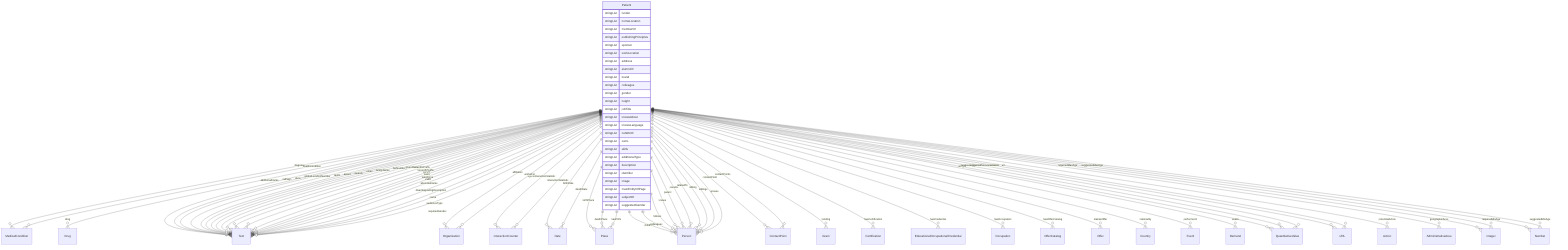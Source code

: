 erDiagram
Patient {
    stringList funder  
    stringList homeLocation  
    stringList memberOf  
    stringList publishingPrinciples  
    stringList sponsor  
    stringList workLocation  
    stringList address  
    stringList alumniOf  
    stringList brand  
    stringList colleague  
    stringList gender  
    stringList height  
    stringList jobTitle  
    stringList knowsAbout  
    stringList knowsLanguage  
    stringList netWorth  
    stringList owns  
    stringList skills  
    stringList additionalType  
    stringList description  
    stringList identifier  
    stringList image  
    stringList mainEntityOfPage  
    stringList subjectOf  
    stringList suggestedGender  
}

Patient ||--}o MedicalCondition : "diagnosis"
Patient ||--}o Drug : "drug"
Patient ||--}o MedicalCondition : "healthCondition"
Patient ||--}o Text : "additionalName"
Patient ||--}o Organization : "affiliation"
Patient ||--}o Text : "callSign"
Patient ||--}o Text : "duns"
Patient ||--}o Text : "globalLocationNumber"
Patient ||--}o Text : "taxID"
Patient ||--}o InteractionCounter : "agentInteractionStatistic"
Patient ||--}o Text : "award"
Patient ||--}o Text : "awards"
Patient ||--}o Date : "birthDate"
Patient ||--}o Place : "birthPlace"
Patient ||--}o Person : "children"
Patient ||--}o Person : "colleagues"
Patient ||--}o ContactPoint : "contactPoint"
Patient ||--}o ContactPoint : "contactPoints"
Patient ||--}o Date : "deathDate"
Patient ||--}o Place : "deathPlace"
Patient ||--}o Text : "email"
Patient ||--}o Text : "familyName"
Patient ||--}o Text : "faxNumber"
Patient ||--}o Person : "follows"
Patient ||--}o Grant : "funding"
Patient ||--}o Text : "givenName"
Patient ||--}o Certification : "hasCertification"
Patient ||--}o EducationalOccupationalCredential : "hasCredential"
Patient ||--}o Occupation : "hasOccupation"
Patient ||--}o OfferCatalog : "hasOfferCatalog"
Patient ||--}o Place : "hasPOS"
Patient ||--}o Text : "honorificPrefix"
Patient ||--}o Text : "honorificSuffix"
Patient ||--}o InteractionCounter : "interactionStatistic"
Patient ||--}o Text : "isicV4"
Patient ||--}o Person : "knows"
Patient ||--}o Offer : "makesOffer"
Patient ||--}o Text : "naics"
Patient ||--}o Country : "nationality"
Patient ||--}o Person : "parent"
Patient ||--}o Person : "parents"
Patient ||--}o Event : "performerIn"
Patient ||--}o Person : "relatedTo"
Patient ||--}o Demand : "seeks"
Patient ||--}o Person : "sibling"
Patient ||--}o Person : "siblings"
Patient ||--}o Person : "spouse"
Patient ||--}o Text : "telephone"
Patient ||--}o Text : "vatID"
Patient ||--}o QuantitativeValue : "weight"
Patient ||--}o Organization : "worksFor"
Patient ||--}o Text : "alternateName"
Patient ||--}o Text : "disambiguatingDescription"
Patient ||--}o Text : "name"
Patient ||--}o URL : "sameAs"
Patient ||--}o Action : "potentialAction"
Patient ||--}o URL : "url"
Patient ||--}o Text : "audienceType"
Patient ||--}o AdministrativeArea : "geographicArea"
Patient ||--}o Text : "requiredGender"
Patient ||--}o Integer : "requiredMaxAge"
Patient ||--}o Integer : "requiredMinAge"
Patient ||--}o QuantitativeValue : "suggestedAge"
Patient ||--}o Number : "suggestedMaxAge"
Patient ||--}o QuantitativeValue : "suggestedMeasurement"
Patient ||--}o Number : "suggestedMinAge"